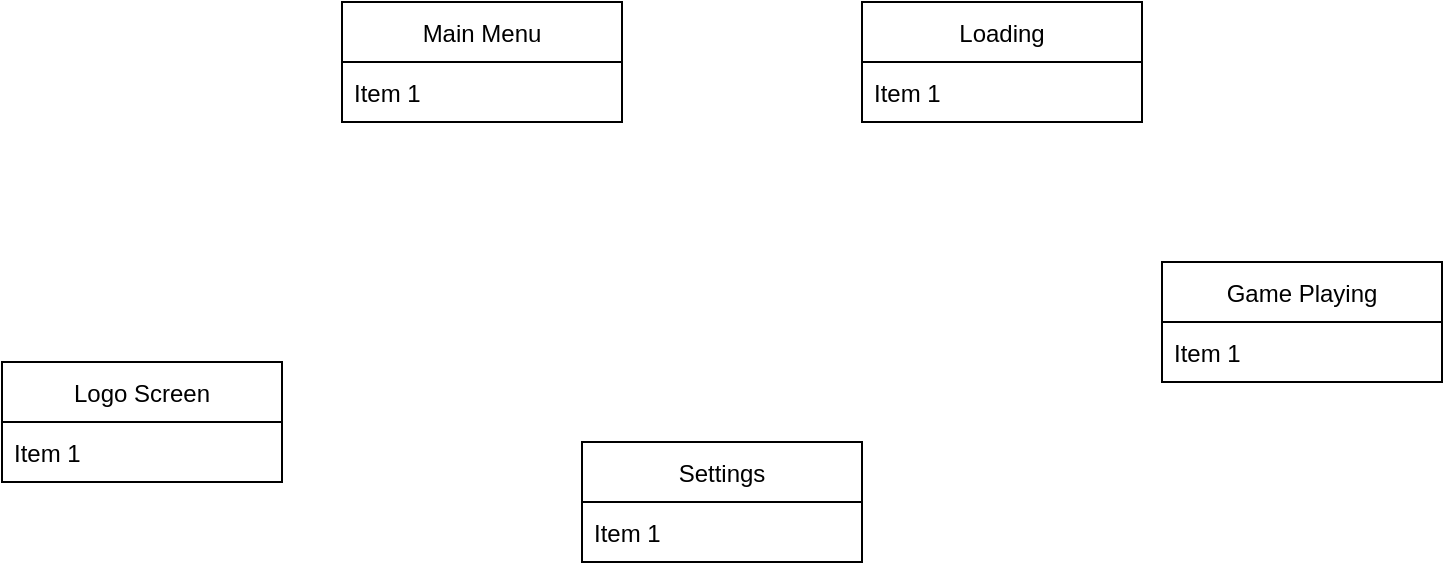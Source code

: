 <mxfile version="17.2.4" type="device"><diagram id="1WqEkN2X0EauxIYjMKih" name="Page-1"><mxGraphModel dx="1102" dy="785" grid="1" gridSize="10" guides="1" tooltips="1" connect="1" arrows="1" fold="1" page="1" pageScale="1" pageWidth="850" pageHeight="1100" math="0" shadow="0"><root><mxCell id="0"/><mxCell id="1" parent="0"/><mxCell id="EbuLcJ5vaQVUIiqfd3_A-2" value="Logo Screen" style="swimlane;fontStyle=0;childLayout=stackLayout;horizontal=1;startSize=30;horizontalStack=0;resizeParent=1;resizeParentMax=0;resizeLast=0;collapsible=1;marginBottom=0;" parent="1" vertex="1"><mxGeometry x="50" y="340" width="140" height="60" as="geometry"/></mxCell><mxCell id="EbuLcJ5vaQVUIiqfd3_A-3" value="Item 1" style="text;strokeColor=none;fillColor=none;align=left;verticalAlign=middle;spacingLeft=4;spacingRight=4;overflow=hidden;points=[[0,0.5],[1,0.5]];portConstraint=eastwest;rotatable=0;" parent="EbuLcJ5vaQVUIiqfd3_A-2" vertex="1"><mxGeometry y="30" width="140" height="30" as="geometry"/></mxCell><mxCell id="EbuLcJ5vaQVUIiqfd3_A-6" value="Main Menu" style="swimlane;fontStyle=0;childLayout=stackLayout;horizontal=1;startSize=30;horizontalStack=0;resizeParent=1;resizeParentMax=0;resizeLast=0;collapsible=1;marginBottom=0;" parent="1" vertex="1"><mxGeometry x="220" y="160" width="140" height="60" as="geometry"/></mxCell><mxCell id="EbuLcJ5vaQVUIiqfd3_A-7" value="Item 1" style="text;strokeColor=none;fillColor=none;align=left;verticalAlign=middle;spacingLeft=4;spacingRight=4;overflow=hidden;points=[[0,0.5],[1,0.5]];portConstraint=eastwest;rotatable=0;" parent="EbuLcJ5vaQVUIiqfd3_A-6" vertex="1"><mxGeometry y="30" width="140" height="30" as="geometry"/></mxCell><mxCell id="EbuLcJ5vaQVUIiqfd3_A-8" value="Settings" style="swimlane;fontStyle=0;childLayout=stackLayout;horizontal=1;startSize=30;horizontalStack=0;resizeParent=1;resizeParentMax=0;resizeLast=0;collapsible=1;marginBottom=0;" parent="1" vertex="1"><mxGeometry x="340" y="380" width="140" height="60" as="geometry"/></mxCell><mxCell id="EbuLcJ5vaQVUIiqfd3_A-9" value="Item 1" style="text;strokeColor=none;fillColor=none;align=left;verticalAlign=middle;spacingLeft=4;spacingRight=4;overflow=hidden;points=[[0,0.5],[1,0.5]];portConstraint=eastwest;rotatable=0;" parent="EbuLcJ5vaQVUIiqfd3_A-8" vertex="1"><mxGeometry y="30" width="140" height="30" as="geometry"/></mxCell><mxCell id="EbuLcJ5vaQVUIiqfd3_A-10" value="Loading" style="swimlane;fontStyle=0;childLayout=stackLayout;horizontal=1;startSize=30;horizontalStack=0;resizeParent=1;resizeParentMax=0;resizeLast=0;collapsible=1;marginBottom=0;" parent="1" vertex="1"><mxGeometry x="480" y="160" width="140" height="60" as="geometry"/></mxCell><mxCell id="EbuLcJ5vaQVUIiqfd3_A-11" value="Item 1" style="text;strokeColor=none;fillColor=none;align=left;verticalAlign=middle;spacingLeft=4;spacingRight=4;overflow=hidden;points=[[0,0.5],[1,0.5]];portConstraint=eastwest;rotatable=0;" parent="EbuLcJ5vaQVUIiqfd3_A-10" vertex="1"><mxGeometry y="30" width="140" height="30" as="geometry"/></mxCell><mxCell id="EbuLcJ5vaQVUIiqfd3_A-12" value="Game Playing" style="swimlane;fontStyle=0;childLayout=stackLayout;horizontal=1;startSize=30;horizontalStack=0;resizeParent=1;resizeParentMax=0;resizeLast=0;collapsible=1;marginBottom=0;" parent="1" vertex="1"><mxGeometry x="630" y="290" width="140" height="60" as="geometry"/></mxCell><mxCell id="EbuLcJ5vaQVUIiqfd3_A-13" value="Item 1" style="text;strokeColor=none;fillColor=none;align=left;verticalAlign=middle;spacingLeft=4;spacingRight=4;overflow=hidden;points=[[0,0.5],[1,0.5]];portConstraint=eastwest;rotatable=0;" parent="EbuLcJ5vaQVUIiqfd3_A-12" vertex="1"><mxGeometry y="30" width="140" height="30" as="geometry"/></mxCell></root></mxGraphModel></diagram></mxfile>